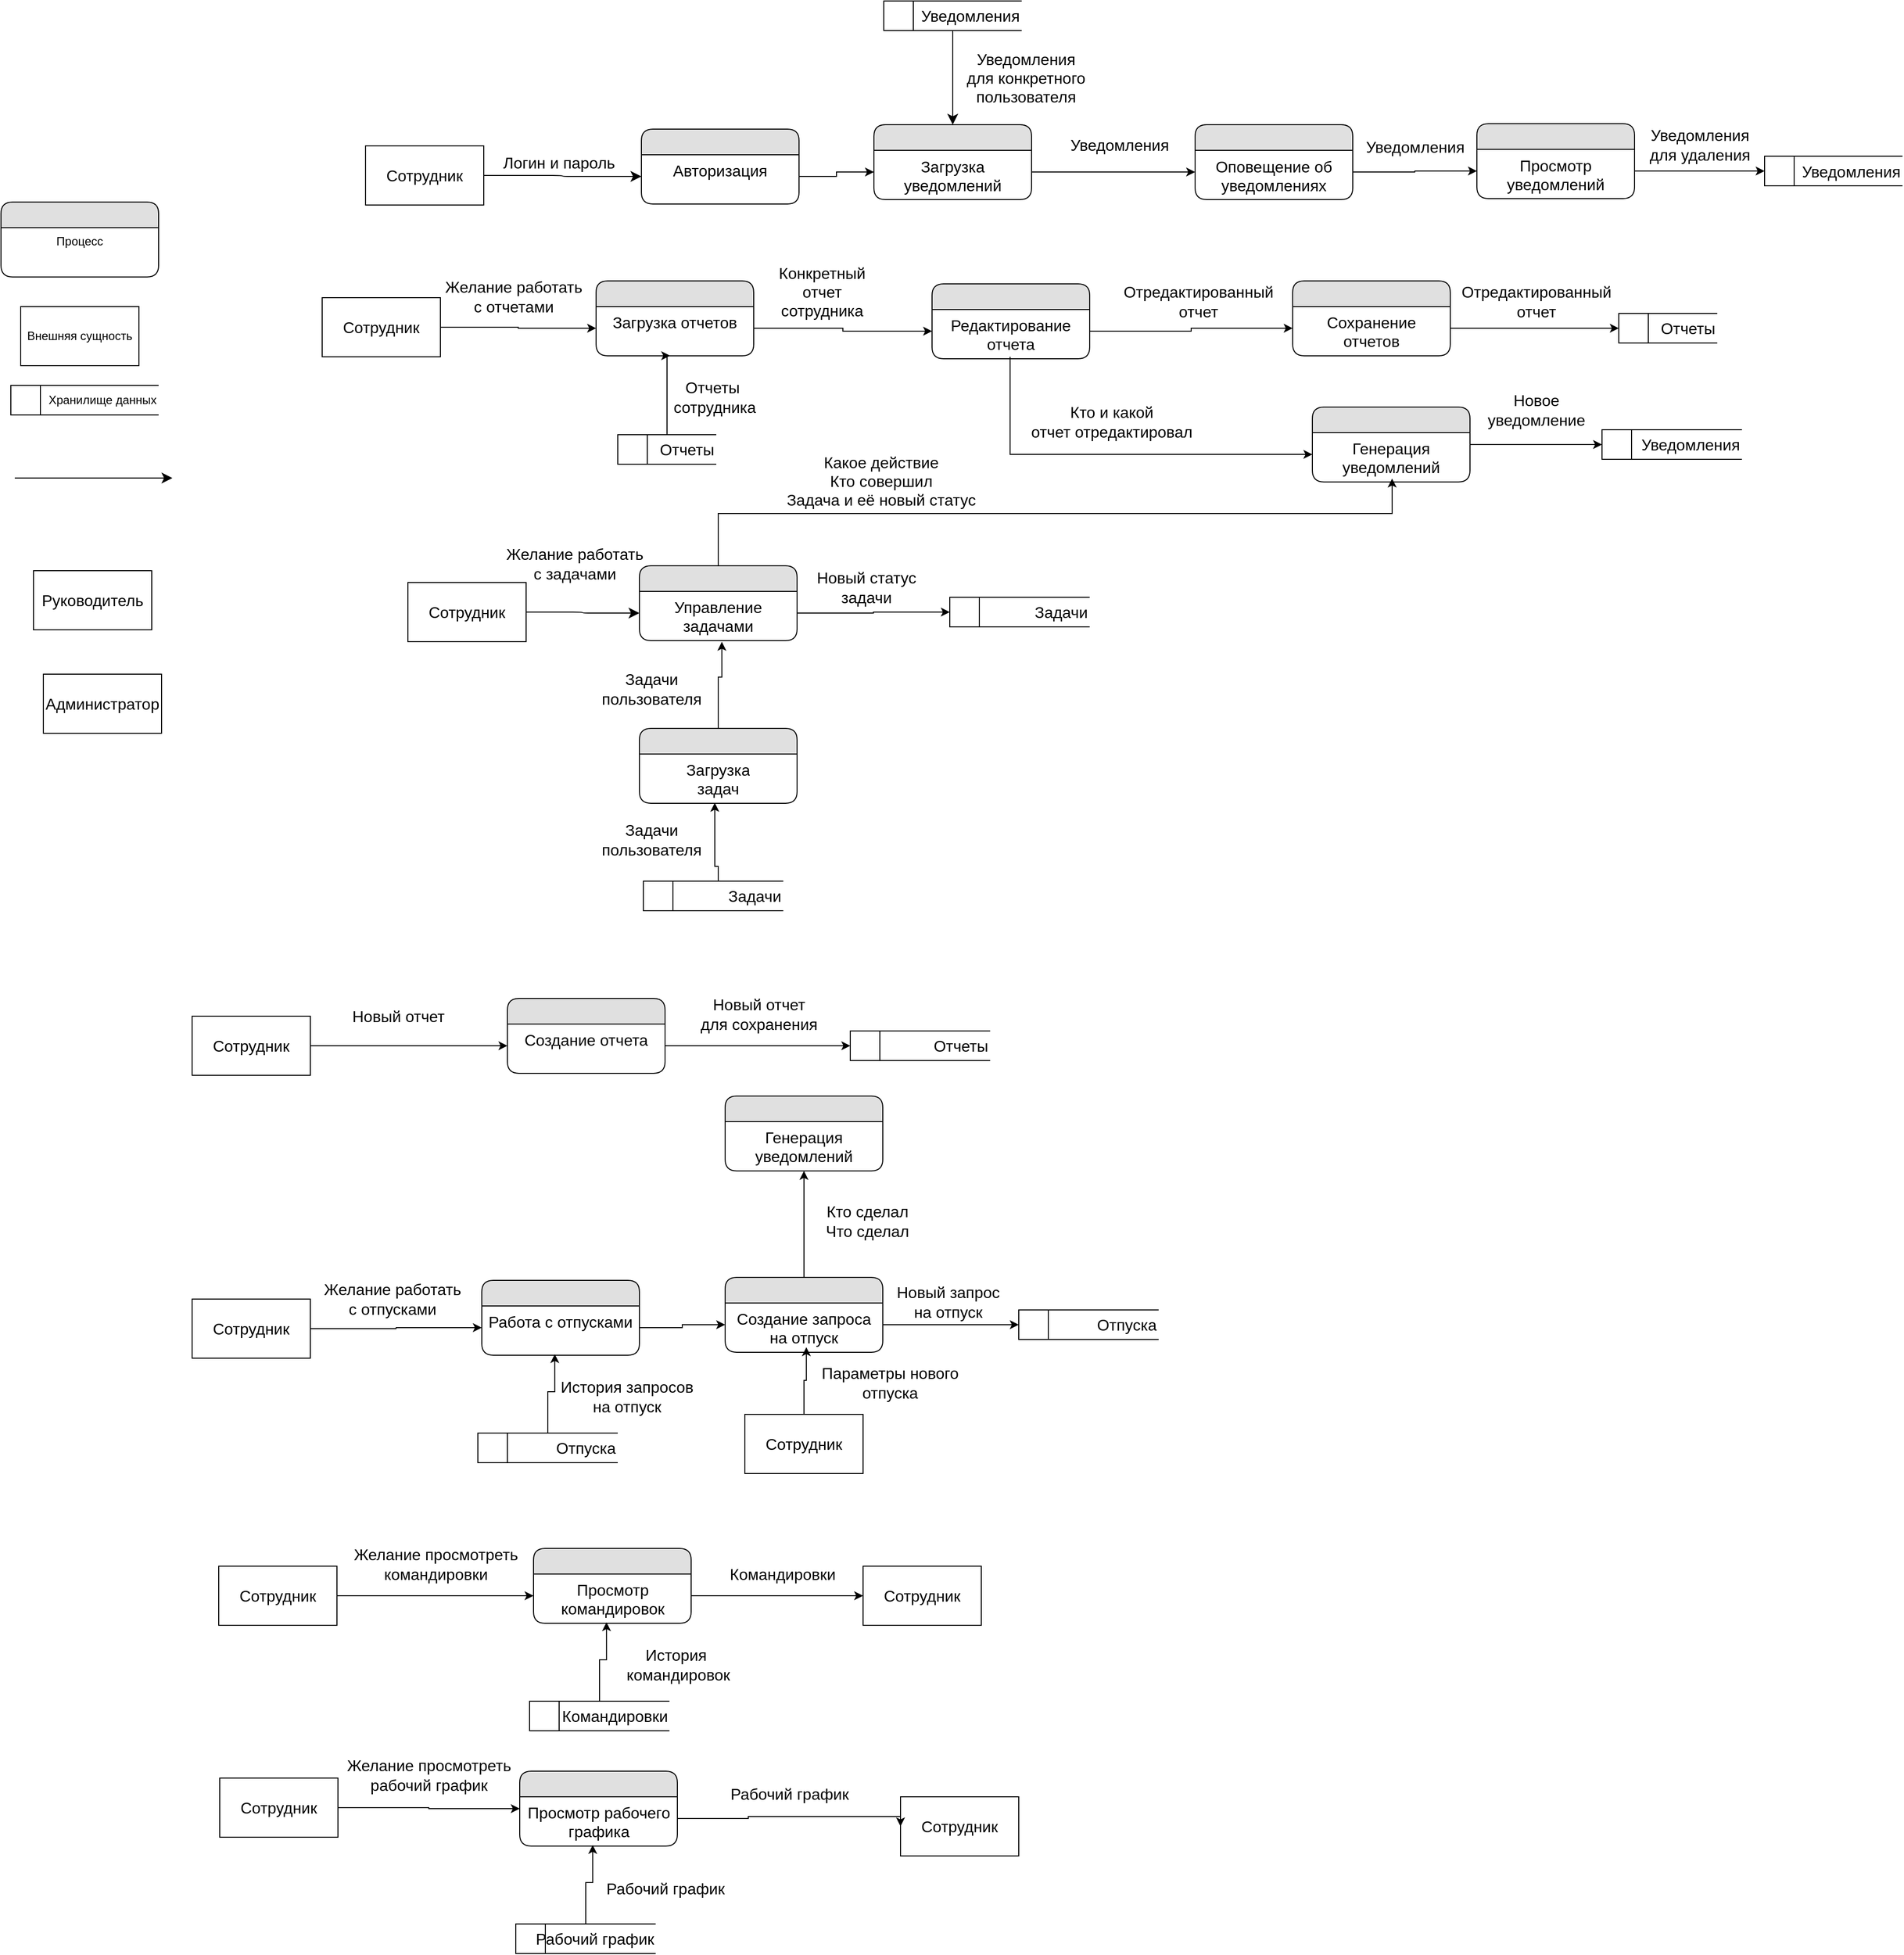 <mxfile version="22.0.4" type="device">
  <diagram name="Page-1" id="5d7acffa-a066-3a61-03fe-96351882024d">
    <mxGraphModel dx="1000" dy="1934" grid="0" gridSize="10" guides="1" tooltips="1" connect="1" arrows="1" fold="1" page="1" pageScale="1" pageWidth="1100" pageHeight="850" background="#ffffff" math="0" shadow="0">
      <root>
        <mxCell id="0" />
        <mxCell id="1" parent="0" />
        <mxCell id="RSNTRJgo7_avWvgr4p4R-2" value="" style="swimlane;html=1;fontStyle=0;childLayout=stackLayout;horizontal=1;startSize=26;fillColor=#e0e0e0;horizontalStack=0;resizeParent=1;resizeLast=0;collapsible=1;marginBottom=0;swimlaneFillColor=#ffffff;align=center;rounded=1;shadow=0;comic=0;labelBackgroundColor=none;strokeWidth=1;fontFamily=Verdana;fontSize=12" parent="1" vertex="1">
          <mxGeometry x="1140" y="94" width="160" height="76" as="geometry" />
        </mxCell>
        <mxCell id="RSNTRJgo7_avWvgr4p4R-3" value="Процесс" style="text;html=1;strokeColor=none;fillColor=none;spacingLeft=4;spacingRight=4;whiteSpace=wrap;overflow=hidden;rotatable=0;points=[[0,0.5],[1,0.5]];portConstraint=eastwest;align=center;" parent="RSNTRJgo7_avWvgr4p4R-2" vertex="1">
          <mxGeometry y="26" width="160" height="44" as="geometry" />
        </mxCell>
        <mxCell id="RSNTRJgo7_avWvgr4p4R-4" value="Внешняя сущность" style="rounded=0;whiteSpace=wrap;html=1;" parent="1" vertex="1">
          <mxGeometry x="1160" y="200" width="120" height="60" as="geometry" />
        </mxCell>
        <mxCell id="RSNTRJgo7_avWvgr4p4R-8" value="Хранилище данных" style="html=1;dashed=0;whiteSpace=wrap;shape=mxgraph.dfd.dataStoreID;align=right;spacingLeft=3;points=[[0,0],[0.5,0],[1,0],[0,0.5],[1,0.5],[0,1],[0.5,1],[1,1]];" parent="1" vertex="1">
          <mxGeometry x="1150" y="280" width="150" height="30" as="geometry" />
        </mxCell>
        <mxCell id="RSNTRJgo7_avWvgr4p4R-9" style="edgeStyle=orthogonalEdgeStyle;html=1;labelBackgroundColor=none;startFill=0;startSize=8;endFill=1;endSize=8;fontFamily=Verdana;fontSize=12;" parent="1" edge="1">
          <mxGeometry relative="1" as="geometry">
            <mxPoint x="1314" y="374" as="targetPoint" />
            <mxPoint x="1154" y="374" as="sourcePoint" />
          </mxGeometry>
        </mxCell>
        <mxCell id="RSNTRJgo7_avWvgr4p4R-10" value="Сотрудник" style="rounded=0;whiteSpace=wrap;html=1;fontSize=16;" parent="1" vertex="1">
          <mxGeometry x="1510" y="37" width="120" height="60" as="geometry" />
        </mxCell>
        <mxCell id="RSNTRJgo7_avWvgr4p4R-11" value="Руководитель" style="rounded=0;whiteSpace=wrap;html=1;fontSize=16;" parent="1" vertex="1">
          <mxGeometry x="1173" y="468" width="120" height="60" as="geometry" />
        </mxCell>
        <mxCell id="RSNTRJgo7_avWvgr4p4R-12" value="Администратор" style="rounded=0;whiteSpace=wrap;html=1;fontSize=16;" parent="1" vertex="1">
          <mxGeometry x="1183" y="573" width="120" height="60" as="geometry" />
        </mxCell>
        <mxCell id="RSNTRJgo7_avWvgr4p4R-14" value="" style="swimlane;html=1;fontStyle=0;childLayout=stackLayout;horizontal=1;startSize=26;fillColor=#e0e0e0;horizontalStack=0;resizeParent=1;resizeLast=0;collapsible=1;marginBottom=0;swimlaneFillColor=#ffffff;align=center;rounded=1;shadow=0;comic=0;labelBackgroundColor=none;strokeWidth=1;fontFamily=Verdana;fontSize=16;" parent="1" vertex="1">
          <mxGeometry x="1790" y="20" width="160" height="76" as="geometry" />
        </mxCell>
        <mxCell id="RSNTRJgo7_avWvgr4p4R-15" value="Авторизация" style="text;html=1;strokeColor=none;fillColor=none;spacingLeft=4;spacingRight=4;whiteSpace=wrap;overflow=hidden;rotatable=0;points=[[0,0.5],[1,0.5]];portConstraint=eastwest;align=center;fontSize=16;" parent="RSNTRJgo7_avWvgr4p4R-14" vertex="1">
          <mxGeometry y="26" width="160" height="44" as="geometry" />
        </mxCell>
        <mxCell id="RSNTRJgo7_avWvgr4p4R-16" style="edgeStyle=orthogonalEdgeStyle;html=1;labelBackgroundColor=none;startFill=0;startSize=8;endFill=1;endSize=8;fontFamily=Verdana;fontSize=16;exitX=1;exitY=0.5;exitDx=0;exitDy=0;entryX=0;entryY=0.5;entryDx=0;entryDy=0;" parent="1" source="RSNTRJgo7_avWvgr4p4R-10" target="RSNTRJgo7_avWvgr4p4R-15" edge="1">
          <mxGeometry relative="1" as="geometry">
            <mxPoint x="1840" y="137" as="targetPoint" />
            <mxPoint x="1680" y="137" as="sourcePoint" />
          </mxGeometry>
        </mxCell>
        <mxCell id="RSNTRJgo7_avWvgr4p4R-18" value="Логин и пароль" style="text;html=1;align=center;verticalAlign=middle;resizable=0;points=[];autosize=1;strokeColor=none;fillColor=none;fontSize=16;" parent="1" vertex="1">
          <mxGeometry x="1640" y="38" width="132" height="31" as="geometry" />
        </mxCell>
        <mxCell id="RSNTRJgo7_avWvgr4p4R-54" style="edgeStyle=orthogonalEdgeStyle;rounded=0;orthogonalLoop=1;jettySize=auto;html=1;entryX=0;entryY=0.5;entryDx=0;entryDy=0;" parent="1" source="RSNTRJgo7_avWvgr4p4R-20" target="RSNTRJgo7_avWvgr4p4R-23" edge="1">
          <mxGeometry relative="1" as="geometry" />
        </mxCell>
        <mxCell id="RSNTRJgo7_avWvgr4p4R-20" value="Сотрудник" style="rounded=0;whiteSpace=wrap;html=1;fontSize=16;" parent="1" vertex="1">
          <mxGeometry x="1466" y="191" width="120" height="60" as="geometry" />
        </mxCell>
        <mxCell id="RSNTRJgo7_avWvgr4p4R-21" value="Отчеты" style="html=1;dashed=0;whiteSpace=wrap;shape=mxgraph.dfd.dataStoreID;align=right;spacingLeft=3;points=[[0,0],[0.5,0],[1,0],[0,0.5],[1,0.5],[0,1],[0.5,1],[1,1]];fontSize=16;" parent="1" vertex="1">
          <mxGeometry x="1766" y="330" width="100" height="30" as="geometry" />
        </mxCell>
        <mxCell id="RSNTRJgo7_avWvgr4p4R-22" value="" style="swimlane;html=1;fontStyle=0;childLayout=stackLayout;horizontal=1;startSize=26;fillColor=#e0e0e0;horizontalStack=0;resizeParent=1;resizeLast=0;collapsible=1;marginBottom=0;swimlaneFillColor=#ffffff;align=center;rounded=1;shadow=0;comic=0;labelBackgroundColor=none;strokeWidth=1;fontFamily=Verdana;fontSize=16;" parent="1" vertex="1">
          <mxGeometry x="1744" y="174" width="160" height="76" as="geometry" />
        </mxCell>
        <mxCell id="RSNTRJgo7_avWvgr4p4R-23" value="Загрузка отчетов" style="text;html=1;strokeColor=none;fillColor=none;spacingLeft=4;spacingRight=4;whiteSpace=wrap;overflow=hidden;rotatable=0;points=[[0,0.5],[1,0.5]];portConstraint=eastwest;align=center;fontSize=16;" parent="RSNTRJgo7_avWvgr4p4R-22" vertex="1">
          <mxGeometry y="26" width="160" height="44" as="geometry" />
        </mxCell>
        <mxCell id="RSNTRJgo7_avWvgr4p4R-24" value="" style="swimlane;html=1;fontStyle=0;childLayout=stackLayout;horizontal=1;startSize=26;fillColor=#e0e0e0;horizontalStack=0;resizeParent=1;resizeLast=0;collapsible=1;marginBottom=0;swimlaneFillColor=#ffffff;align=center;rounded=1;shadow=0;comic=0;labelBackgroundColor=none;strokeWidth=1;fontFamily=Verdana;fontSize=16;" parent="1" vertex="1">
          <mxGeometry x="2085" y="177" width="160" height="76" as="geometry" />
        </mxCell>
        <mxCell id="RSNTRJgo7_avWvgr4p4R-25" value="Редактирование отчета" style="text;html=1;strokeColor=none;fillColor=none;spacingLeft=4;spacingRight=4;whiteSpace=wrap;overflow=hidden;rotatable=0;points=[[0,0.5],[1,0.5]];portConstraint=eastwest;align=center;fontSize=16;" parent="RSNTRJgo7_avWvgr4p4R-24" vertex="1">
          <mxGeometry y="26" width="160" height="44" as="geometry" />
        </mxCell>
        <mxCell id="RSNTRJgo7_avWvgr4p4R-26" value="Отчеты" style="html=1;dashed=0;whiteSpace=wrap;shape=mxgraph.dfd.dataStoreID;align=right;spacingLeft=3;points=[[0,0],[0.5,0],[1,0],[0,0.5],[1,0.5],[0,1],[0.5,1],[1,1]];fontSize=16;" parent="1" vertex="1">
          <mxGeometry x="2782" y="207" width="100" height="30" as="geometry" />
        </mxCell>
        <mxCell id="RSNTRJgo7_avWvgr4p4R-27" value="" style="swimlane;html=1;fontStyle=0;childLayout=stackLayout;horizontal=1;startSize=26;fillColor=#e0e0e0;horizontalStack=0;resizeParent=1;resizeLast=0;collapsible=1;marginBottom=0;swimlaneFillColor=#ffffff;align=center;rounded=1;shadow=0;comic=0;labelBackgroundColor=none;strokeWidth=1;fontFamily=Verdana;fontSize=16;" parent="1" vertex="1">
          <mxGeometry x="2451" y="174" width="160" height="76" as="geometry" />
        </mxCell>
        <mxCell id="RSNTRJgo7_avWvgr4p4R-28" value="Сохранение отчетов" style="text;html=1;strokeColor=none;fillColor=none;spacingLeft=4;spacingRight=4;whiteSpace=wrap;overflow=hidden;rotatable=0;points=[[0,0.5],[1,0.5]];portConstraint=eastwest;align=center;fontSize=16;" parent="RSNTRJgo7_avWvgr4p4R-27" vertex="1">
          <mxGeometry y="26" width="160" height="44" as="geometry" />
        </mxCell>
        <mxCell id="RSNTRJgo7_avWvgr4p4R-50" style="edgeStyle=orthogonalEdgeStyle;rounded=0;orthogonalLoop=1;jettySize=auto;html=1;entryX=0;entryY=0.5;entryDx=0;entryDy=0;" parent="1" source="RSNTRJgo7_avWvgr4p4R-29" target="RSNTRJgo7_avWvgr4p4R-49" edge="1">
          <mxGeometry relative="1" as="geometry">
            <mxPoint x="2757" y="339" as="targetPoint" />
          </mxGeometry>
        </mxCell>
        <mxCell id="RSNTRJgo7_avWvgr4p4R-29" value="" style="swimlane;html=1;fontStyle=0;childLayout=stackLayout;horizontal=1;startSize=26;fillColor=#e0e0e0;horizontalStack=0;resizeParent=1;resizeLast=0;collapsible=1;marginBottom=0;swimlaneFillColor=#ffffff;align=center;rounded=1;shadow=0;comic=0;labelBackgroundColor=none;strokeWidth=1;fontFamily=Verdana;fontSize=16;" parent="1" vertex="1">
          <mxGeometry x="2471" y="302" width="160" height="76" as="geometry" />
        </mxCell>
        <mxCell id="RSNTRJgo7_avWvgr4p4R-30" value="Генерация уведомлений" style="text;html=1;strokeColor=none;fillColor=none;spacingLeft=4;spacingRight=4;whiteSpace=wrap;overflow=hidden;rotatable=0;points=[[0,0.5],[1,0.5]];portConstraint=eastwest;align=center;fontSize=16;" parent="RSNTRJgo7_avWvgr4p4R-29" vertex="1">
          <mxGeometry y="26" width="160" height="44" as="geometry" />
        </mxCell>
        <mxCell id="RSNTRJgo7_avWvgr4p4R-31" value="" style="swimlane;html=1;fontStyle=0;childLayout=stackLayout;horizontal=1;startSize=26;fillColor=#e0e0e0;horizontalStack=0;resizeParent=1;resizeLast=0;collapsible=1;marginBottom=0;swimlaneFillColor=#ffffff;align=center;rounded=1;shadow=0;comic=0;labelBackgroundColor=none;strokeWidth=1;fontFamily=Verdana;fontSize=16;" parent="1" vertex="1">
          <mxGeometry x="2026" y="15.5" width="160" height="76" as="geometry" />
        </mxCell>
        <mxCell id="RSNTRJgo7_avWvgr4p4R-32" value="Загрузка уведомлений" style="text;html=1;strokeColor=none;fillColor=none;spacingLeft=4;spacingRight=4;whiteSpace=wrap;overflow=hidden;rotatable=0;points=[[0,0.5],[1,0.5]];portConstraint=eastwest;align=center;fontSize=16;" parent="RSNTRJgo7_avWvgr4p4R-31" vertex="1">
          <mxGeometry y="26" width="160" height="44" as="geometry" />
        </mxCell>
        <mxCell id="RSNTRJgo7_avWvgr4p4R-33" value="&lt;font style=&quot;font-size: 16px;&quot;&gt;Уведомления&lt;/font&gt;" style="html=1;dashed=0;whiteSpace=wrap;shape=mxgraph.dfd.dataStoreID;align=right;spacingLeft=3;points=[[0,0],[0.5,0],[1,0],[0,0.5],[1,0.5],[0,1],[0.5,1],[1,1]];fontSize=16;" parent="1" vertex="1">
          <mxGeometry x="2036" y="-110" width="140" height="30" as="geometry" />
        </mxCell>
        <mxCell id="RSNTRJgo7_avWvgr4p4R-34" style="edgeStyle=orthogonalEdgeStyle;html=1;labelBackgroundColor=none;startFill=0;startSize=8;endFill=1;endSize=8;fontFamily=Verdana;fontSize=16;exitX=0.5;exitY=1;exitDx=0;exitDy=0;entryX=0.5;entryY=0;entryDx=0;entryDy=0;" parent="1" source="RSNTRJgo7_avWvgr4p4R-33" target="RSNTRJgo7_avWvgr4p4R-31" edge="1">
          <mxGeometry relative="1" as="geometry">
            <mxPoint x="1874" y="20" as="targetPoint" />
            <mxPoint x="1889.27" y="-58.17" as="sourcePoint" />
          </mxGeometry>
        </mxCell>
        <mxCell id="RSNTRJgo7_avWvgr4p4R-35" value="&lt;font style=&quot;font-size: 16px;&quot;&gt;Уведомления&lt;br style=&quot;font-size: 16px;&quot;&gt;для конкретного&lt;br style=&quot;font-size: 16px;&quot;&gt;пользователя&lt;/font&gt;" style="text;html=1;align=center;verticalAlign=middle;resizable=0;points=[];autosize=1;strokeColor=none;fillColor=none;fontSize=16;" parent="1" vertex="1">
          <mxGeometry x="2111" y="-67" width="138" height="70" as="geometry" />
        </mxCell>
        <mxCell id="RSNTRJgo7_avWvgr4p4R-36" style="edgeStyle=orthogonalEdgeStyle;rounded=0;orthogonalLoop=1;jettySize=auto;html=1;" parent="1" source="RSNTRJgo7_avWvgr4p4R-15" target="RSNTRJgo7_avWvgr4p4R-32" edge="1">
          <mxGeometry relative="1" as="geometry" />
        </mxCell>
        <mxCell id="RSNTRJgo7_avWvgr4p4R-37" value="" style="swimlane;html=1;fontStyle=0;childLayout=stackLayout;horizontal=1;startSize=26;fillColor=#e0e0e0;horizontalStack=0;resizeParent=1;resizeLast=0;collapsible=1;marginBottom=0;swimlaneFillColor=#ffffff;align=center;rounded=1;shadow=0;comic=0;labelBackgroundColor=none;strokeWidth=1;fontFamily=Verdana;fontSize=16;" parent="1" vertex="1">
          <mxGeometry x="2352" y="15.5" width="160" height="76" as="geometry" />
        </mxCell>
        <mxCell id="RSNTRJgo7_avWvgr4p4R-38" value="Оповещение об уведомлениях" style="text;html=1;strokeColor=none;fillColor=none;spacingLeft=4;spacingRight=4;whiteSpace=wrap;overflow=hidden;rotatable=0;points=[[0,0.5],[1,0.5]];portConstraint=eastwest;align=center;fontSize=16;" parent="RSNTRJgo7_avWvgr4p4R-37" vertex="1">
          <mxGeometry y="26" width="160" height="44" as="geometry" />
        </mxCell>
        <mxCell id="RSNTRJgo7_avWvgr4p4R-39" style="edgeStyle=orthogonalEdgeStyle;rounded=0;orthogonalLoop=1;jettySize=auto;html=1;entryX=0;entryY=0.5;entryDx=0;entryDy=0;" parent="1" source="RSNTRJgo7_avWvgr4p4R-32" target="RSNTRJgo7_avWvgr4p4R-38" edge="1">
          <mxGeometry relative="1" as="geometry" />
        </mxCell>
        <mxCell id="RSNTRJgo7_avWvgr4p4R-40" value="&lt;font style=&quot;font-size: 16px;&quot;&gt;Уведомления&lt;br&gt;&lt;/font&gt;" style="text;html=1;align=center;verticalAlign=middle;resizable=0;points=[];autosize=1;strokeColor=none;fillColor=none;fontSize=16;" parent="1" vertex="1">
          <mxGeometry x="2216" y="20" width="118" height="31" as="geometry" />
        </mxCell>
        <mxCell id="RSNTRJgo7_avWvgr4p4R-41" style="edgeStyle=orthogonalEdgeStyle;rounded=0;orthogonalLoop=1;jettySize=auto;html=1;entryX=0.47;entryY=1.134;entryDx=0;entryDy=0;entryPerimeter=0;exitX=0.5;exitY=0;exitDx=0;exitDy=0;" parent="1" source="RSNTRJgo7_avWvgr4p4R-21" target="RSNTRJgo7_avWvgr4p4R-23" edge="1">
          <mxGeometry relative="1" as="geometry">
            <Array as="points">
              <mxPoint x="1816" y="328" />
              <mxPoint x="1816" y="250" />
            </Array>
          </mxGeometry>
        </mxCell>
        <mxCell id="RSNTRJgo7_avWvgr4p4R-42" value="&lt;span style=&quot;font-size: 16px;&quot;&gt;Отчеты&amp;nbsp;&lt;br&gt;сотрудника&lt;br&gt;&lt;/span&gt;" style="text;html=1;align=center;verticalAlign=middle;resizable=0;points=[];autosize=1;strokeColor=none;fillColor=none;" parent="1" vertex="1">
          <mxGeometry x="1813" y="267" width="102" height="50" as="geometry" />
        </mxCell>
        <mxCell id="RSNTRJgo7_avWvgr4p4R-43" style="edgeStyle=orthogonalEdgeStyle;rounded=0;orthogonalLoop=1;jettySize=auto;html=1;entryX=0;entryY=0.5;entryDx=0;entryDy=0;" parent="1" source="RSNTRJgo7_avWvgr4p4R-23" target="RSNTRJgo7_avWvgr4p4R-25" edge="1">
          <mxGeometry relative="1" as="geometry" />
        </mxCell>
        <mxCell id="RSNTRJgo7_avWvgr4p4R-44" value="&lt;font style=&quot;font-size: 16px;&quot;&gt;Конкретный&lt;br&gt;отчет&lt;br&gt;сотрудника&lt;br&gt;&lt;/font&gt;" style="text;html=1;align=center;verticalAlign=middle;resizable=0;points=[];autosize=1;strokeColor=none;fillColor=none;" parent="1" vertex="1">
          <mxGeometry x="1920" y="150" width="106" height="70" as="geometry" />
        </mxCell>
        <mxCell id="RSNTRJgo7_avWvgr4p4R-45" style="edgeStyle=orthogonalEdgeStyle;rounded=0;orthogonalLoop=1;jettySize=auto;html=1;entryX=0;entryY=0.5;entryDx=0;entryDy=0;" parent="1" source="RSNTRJgo7_avWvgr4p4R-25" target="RSNTRJgo7_avWvgr4p4R-28" edge="1">
          <mxGeometry relative="1" as="geometry" />
        </mxCell>
        <mxCell id="RSNTRJgo7_avWvgr4p4R-46" value="Отредактированный&lt;br&gt;отчет" style="text;html=1;align=center;verticalAlign=middle;resizable=0;points=[];autosize=1;strokeColor=none;fillColor=none;fontSize=16;" parent="1" vertex="1">
          <mxGeometry x="2270" y="170" width="170" height="50" as="geometry" />
        </mxCell>
        <mxCell id="RSNTRJgo7_avWvgr4p4R-47" style="edgeStyle=orthogonalEdgeStyle;rounded=0;orthogonalLoop=1;jettySize=auto;html=1;entryX=0;entryY=0.5;entryDx=0;entryDy=0;" parent="1" source="RSNTRJgo7_avWvgr4p4R-28" target="RSNTRJgo7_avWvgr4p4R-26" edge="1">
          <mxGeometry relative="1" as="geometry" />
        </mxCell>
        <mxCell id="RSNTRJgo7_avWvgr4p4R-48" value="Отредактированный&lt;br&gt;отчет" style="text;html=1;align=center;verticalAlign=middle;resizable=0;points=[];autosize=1;strokeColor=none;fillColor=none;fontSize=16;" parent="1" vertex="1">
          <mxGeometry x="2613" y="170" width="170" height="50" as="geometry" />
        </mxCell>
        <mxCell id="RSNTRJgo7_avWvgr4p4R-49" value="Уведомления" style="html=1;dashed=0;whiteSpace=wrap;shape=mxgraph.dfd.dataStoreID;align=right;spacingLeft=3;points=[[0,0],[0.5,0],[1,0],[0,0.5],[1,0.5],[0,1],[0.5,1],[1,1]];fontSize=16;" parent="1" vertex="1">
          <mxGeometry x="2765" y="325" width="142" height="30" as="geometry" />
        </mxCell>
        <mxCell id="RSNTRJgo7_avWvgr4p4R-51" value="&lt;span style=&quot;font-size: 16px;&quot;&gt;Новое&lt;br&gt;уведомление&lt;br&gt;&lt;/span&gt;" style="text;html=1;align=center;verticalAlign=middle;resizable=0;points=[];autosize=1;strokeColor=none;fillColor=none;" parent="1" vertex="1">
          <mxGeometry x="2639.5" y="280" width="117" height="50" as="geometry" />
        </mxCell>
        <mxCell id="RSNTRJgo7_avWvgr4p4R-52" style="edgeStyle=orthogonalEdgeStyle;rounded=0;orthogonalLoop=1;jettySize=auto;html=1;entryX=0;entryY=0.5;entryDx=0;entryDy=0;exitX=0.495;exitY=1.09;exitDx=0;exitDy=0;exitPerimeter=0;" parent="1" source="RSNTRJgo7_avWvgr4p4R-25" target="RSNTRJgo7_avWvgr4p4R-30" edge="1">
          <mxGeometry relative="1" as="geometry">
            <mxPoint x="2192" y="362.5" as="sourcePoint" />
            <mxPoint x="2398" y="359.5" as="targetPoint" />
            <Array as="points">
              <mxPoint x="2164" y="350" />
            </Array>
          </mxGeometry>
        </mxCell>
        <mxCell id="RSNTRJgo7_avWvgr4p4R-53" value="Кто и какой&lt;br&gt;отчет отредактировал" style="text;html=1;align=center;verticalAlign=middle;resizable=0;points=[];autosize=1;strokeColor=none;fillColor=none;fontSize=16;" parent="1" vertex="1">
          <mxGeometry x="2176" y="292" width="182" height="50" as="geometry" />
        </mxCell>
        <mxCell id="RSNTRJgo7_avWvgr4p4R-55" value="Желание работать&lt;br&gt;с отчетами" style="text;html=1;align=center;verticalAlign=middle;resizable=0;points=[];autosize=1;strokeColor=none;fillColor=none;fontSize=16;" parent="1" vertex="1">
          <mxGeometry x="1581" y="165" width="157" height="50" as="geometry" />
        </mxCell>
        <mxCell id="RSNTRJgo7_avWvgr4p4R-58" value="" style="swimlane;html=1;fontStyle=0;childLayout=stackLayout;horizontal=1;startSize=26;fillColor=#e0e0e0;horizontalStack=0;resizeParent=1;resizeLast=0;collapsible=1;marginBottom=0;swimlaneFillColor=#ffffff;align=center;rounded=1;shadow=0;comic=0;labelBackgroundColor=none;strokeWidth=1;fontFamily=Verdana;fontSize=16;" parent="1" vertex="1">
          <mxGeometry x="1788" y="463" width="160" height="76" as="geometry" />
        </mxCell>
        <mxCell id="RSNTRJgo7_avWvgr4p4R-59" value="Управление&lt;br&gt;задачами&lt;br&gt;" style="text;html=1;strokeColor=none;fillColor=none;spacingLeft=4;spacingRight=4;whiteSpace=wrap;overflow=hidden;rotatable=0;points=[[0,0.5],[1,0.5]];portConstraint=eastwest;align=center;fontSize=16;" parent="RSNTRJgo7_avWvgr4p4R-58" vertex="1">
          <mxGeometry y="26" width="160" height="44" as="geometry" />
        </mxCell>
        <mxCell id="RSNTRJgo7_avWvgr4p4R-61" value="" style="swimlane;html=1;fontStyle=0;childLayout=stackLayout;horizontal=1;startSize=26;fillColor=#e0e0e0;horizontalStack=0;resizeParent=1;resizeLast=0;collapsible=1;marginBottom=0;swimlaneFillColor=#ffffff;align=center;rounded=1;shadow=0;comic=0;labelBackgroundColor=none;strokeWidth=1;fontFamily=Verdana;fontSize=16;" parent="1" vertex="1">
          <mxGeometry x="1788" y="628" width="160" height="76" as="geometry" />
        </mxCell>
        <mxCell id="RSNTRJgo7_avWvgr4p4R-62" value="Загрузка&lt;br&gt;задач" style="text;html=1;strokeColor=none;fillColor=none;spacingLeft=4;spacingRight=4;whiteSpace=wrap;overflow=hidden;rotatable=0;points=[[0,0.5],[1,0.5]];portConstraint=eastwest;align=center;fontSize=16;" parent="RSNTRJgo7_avWvgr4p4R-61" vertex="1">
          <mxGeometry y="26" width="160" height="44" as="geometry" />
        </mxCell>
        <mxCell id="RSNTRJgo7_avWvgr4p4R-63" value="Задачи" style="html=1;dashed=0;whiteSpace=wrap;shape=mxgraph.dfd.dataStoreID;align=right;spacingLeft=3;points=[[0,0],[0.5,0],[1,0],[0,0.5],[1,0.5],[0,1],[0.5,1],[1,1]];fontSize=16;" parent="1" vertex="1">
          <mxGeometry x="1792" y="783" width="142" height="30" as="geometry" />
        </mxCell>
        <mxCell id="RSNTRJgo7_avWvgr4p4R-64" style="edgeStyle=orthogonalEdgeStyle;rounded=0;orthogonalLoop=1;jettySize=auto;html=1;entryX=0.478;entryY=1.126;entryDx=0;entryDy=0;entryPerimeter=0;exitX=0.5;exitY=0;exitDx=0;exitDy=0;" parent="1" source="RSNTRJgo7_avWvgr4p4R-63" target="RSNTRJgo7_avWvgr4p4R-62" edge="1">
          <mxGeometry relative="1" as="geometry">
            <Array as="points">
              <mxPoint x="1868" y="768" />
              <mxPoint x="1865" y="768" />
            </Array>
          </mxGeometry>
        </mxCell>
        <mxCell id="RSNTRJgo7_avWvgr4p4R-66" style="edgeStyle=orthogonalEdgeStyle;rounded=0;orthogonalLoop=1;jettySize=auto;html=1;entryX=0.523;entryY=1.163;entryDx=0;entryDy=0;entryPerimeter=0;" parent="1" source="RSNTRJgo7_avWvgr4p4R-61" target="RSNTRJgo7_avWvgr4p4R-59" edge="1">
          <mxGeometry relative="1" as="geometry">
            <Array as="points">
              <mxPoint x="1868" y="576" />
              <mxPoint x="1872" y="576" />
            </Array>
          </mxGeometry>
        </mxCell>
        <mxCell id="RSNTRJgo7_avWvgr4p4R-67" value="&lt;span style=&quot;font-size: 16px;&quot;&gt;Задачи&lt;br style=&quot;font-size: 16px;&quot;&gt;пользователя&lt;br style=&quot;font-size: 16px;&quot;&gt;&lt;/span&gt;" style="text;html=1;align=center;verticalAlign=middle;resizable=0;points=[];autosize=1;strokeColor=none;fillColor=none;fontSize=16;" parent="1" vertex="1">
          <mxGeometry x="1740" y="716" width="119" height="50" as="geometry" />
        </mxCell>
        <mxCell id="RSNTRJgo7_avWvgr4p4R-69" value="Задачи" style="html=1;dashed=0;whiteSpace=wrap;shape=mxgraph.dfd.dataStoreID;align=right;spacingLeft=3;points=[[0,0],[0.5,0],[1,0],[0,0.5],[1,0.5],[0,1],[0.5,1],[1,1]];fontSize=16;" parent="1" vertex="1">
          <mxGeometry x="2103" y="495" width="142" height="30" as="geometry" />
        </mxCell>
        <mxCell id="RSNTRJgo7_avWvgr4p4R-70" style="edgeStyle=orthogonalEdgeStyle;rounded=0;orthogonalLoop=1;jettySize=auto;html=1;entryX=0;entryY=0.5;entryDx=0;entryDy=0;" parent="1" source="RSNTRJgo7_avWvgr4p4R-59" target="RSNTRJgo7_avWvgr4p4R-69" edge="1">
          <mxGeometry relative="1" as="geometry" />
        </mxCell>
        <mxCell id="RSNTRJgo7_avWvgr4p4R-71" value="&lt;span style=&quot;font-size: 16px;&quot;&gt;Новый статус&lt;br&gt;задачи&lt;br style=&quot;font-size: 16px;&quot;&gt;&lt;/span&gt;" style="text;html=1;align=center;verticalAlign=middle;resizable=0;points=[];autosize=1;strokeColor=none;fillColor=none;fontSize=16;" parent="1" vertex="1">
          <mxGeometry x="1958.5" y="460" width="119" height="50" as="geometry" />
        </mxCell>
        <mxCell id="RSNTRJgo7_avWvgr4p4R-73" style="edgeStyle=orthogonalEdgeStyle;rounded=0;orthogonalLoop=1;jettySize=auto;html=1;entryX=0.506;entryY=1.058;entryDx=0;entryDy=0;entryPerimeter=0;exitX=0.5;exitY=0;exitDx=0;exitDy=0;" parent="1" source="RSNTRJgo7_avWvgr4p4R-58" target="RSNTRJgo7_avWvgr4p4R-30" edge="1">
          <mxGeometry relative="1" as="geometry">
            <Array as="points">
              <mxPoint x="1868" y="410" />
              <mxPoint x="2552" y="410" />
            </Array>
          </mxGeometry>
        </mxCell>
        <mxCell id="RSNTRJgo7_avWvgr4p4R-74" value="&lt;span style=&quot;font-size: 16px;&quot;&gt;Какое действие&lt;br&gt;Кто совершил&lt;br&gt;Задача и её новый статус&lt;br style=&quot;font-size: 16px;&quot;&gt;&lt;/span&gt;" style="text;html=1;align=center;verticalAlign=middle;resizable=0;points=[];autosize=1;strokeColor=none;fillColor=none;fontSize=16;" parent="1" vertex="1">
          <mxGeometry x="1927.5" y="342" width="210" height="70" as="geometry" />
        </mxCell>
        <mxCell id="RSNTRJgo7_avWvgr4p4R-75" value="" style="swimlane;html=1;fontStyle=0;childLayout=stackLayout;horizontal=1;startSize=26;fillColor=#e0e0e0;horizontalStack=0;resizeParent=1;resizeLast=0;collapsible=1;marginBottom=0;swimlaneFillColor=#ffffff;align=center;rounded=1;shadow=0;comic=0;labelBackgroundColor=none;strokeWidth=1;fontFamily=Verdana;fontSize=16;" parent="1" vertex="1">
          <mxGeometry x="2638" y="14.5" width="160" height="76" as="geometry" />
        </mxCell>
        <mxCell id="RSNTRJgo7_avWvgr4p4R-76" value="Просмотр&lt;br&gt;уведомлений" style="text;html=1;strokeColor=none;fillColor=none;spacingLeft=4;spacingRight=4;whiteSpace=wrap;overflow=hidden;rotatable=0;points=[[0,0.5],[1,0.5]];portConstraint=eastwest;align=center;fontSize=16;" parent="RSNTRJgo7_avWvgr4p4R-75" vertex="1">
          <mxGeometry y="26" width="160" height="44" as="geometry" />
        </mxCell>
        <mxCell id="RSNTRJgo7_avWvgr4p4R-79" value="&lt;font style=&quot;font-size: 16px;&quot;&gt;Уведомления&lt;/font&gt;" style="html=1;dashed=0;whiteSpace=wrap;shape=mxgraph.dfd.dataStoreID;align=right;spacingLeft=3;points=[[0,0],[0.5,0],[1,0],[0,0.5],[1,0.5],[0,1],[0.5,1],[1,1]];fontSize=16;" parent="1" vertex="1">
          <mxGeometry x="2930" y="47.5" width="140" height="30" as="geometry" />
        </mxCell>
        <mxCell id="RSNTRJgo7_avWvgr4p4R-80" style="edgeStyle=orthogonalEdgeStyle;rounded=0;orthogonalLoop=1;jettySize=auto;html=1;entryX=0;entryY=0.5;entryDx=0;entryDy=0;" parent="1" source="RSNTRJgo7_avWvgr4p4R-38" target="RSNTRJgo7_avWvgr4p4R-76" edge="1">
          <mxGeometry relative="1" as="geometry" />
        </mxCell>
        <mxCell id="RSNTRJgo7_avWvgr4p4R-81" value="&lt;font style=&quot;font-size: 16px;&quot;&gt;Уведомления&lt;br&gt;&lt;/font&gt;" style="text;html=1;align=center;verticalAlign=middle;resizable=0;points=[];autosize=1;strokeColor=none;fillColor=none;fontSize=16;" parent="1" vertex="1">
          <mxGeometry x="2516" y="22" width="118" height="31" as="geometry" />
        </mxCell>
        <mxCell id="RSNTRJgo7_avWvgr4p4R-82" style="edgeStyle=orthogonalEdgeStyle;rounded=0;orthogonalLoop=1;jettySize=auto;html=1;entryX=0;entryY=0.5;entryDx=0;entryDy=0;" parent="1" source="RSNTRJgo7_avWvgr4p4R-76" target="RSNTRJgo7_avWvgr4p4R-79" edge="1">
          <mxGeometry relative="1" as="geometry" />
        </mxCell>
        <mxCell id="RSNTRJgo7_avWvgr4p4R-83" value="&lt;font style=&quot;font-size: 16px;&quot;&gt;Уведомления&lt;br&gt;для удаления&lt;br&gt;&lt;/font&gt;" style="text;html=1;align=center;verticalAlign=middle;resizable=0;points=[];autosize=1;strokeColor=none;fillColor=none;fontSize=16;" parent="1" vertex="1">
          <mxGeometry x="2804" y="10.5" width="120" height="50" as="geometry" />
        </mxCell>
        <mxCell id="RSNTRJgo7_avWvgr4p4R-87" style="edgeStyle=orthogonalEdgeStyle;rounded=0;orthogonalLoop=1;jettySize=auto;html=1;entryX=0;entryY=0.5;entryDx=0;entryDy=0;" parent="1" source="RSNTRJgo7_avWvgr4p4R-84" target="RSNTRJgo7_avWvgr4p4R-86" edge="1">
          <mxGeometry relative="1" as="geometry" />
        </mxCell>
        <mxCell id="RSNTRJgo7_avWvgr4p4R-84" value="Сотрудник" style="rounded=0;whiteSpace=wrap;html=1;fontSize=16;" parent="1" vertex="1">
          <mxGeometry x="1334" y="920" width="120" height="60" as="geometry" />
        </mxCell>
        <mxCell id="RSNTRJgo7_avWvgr4p4R-85" value="" style="swimlane;html=1;fontStyle=0;childLayout=stackLayout;horizontal=1;startSize=26;fillColor=#e0e0e0;horizontalStack=0;resizeParent=1;resizeLast=0;collapsible=1;marginBottom=0;swimlaneFillColor=#ffffff;align=center;rounded=1;shadow=0;comic=0;labelBackgroundColor=none;strokeWidth=1;fontFamily=Verdana;fontSize=16;" parent="1" vertex="1">
          <mxGeometry x="1654" y="902" width="160" height="76" as="geometry" />
        </mxCell>
        <mxCell id="RSNTRJgo7_avWvgr4p4R-86" value="Создание отчета" style="text;html=1;strokeColor=none;fillColor=none;spacingLeft=4;spacingRight=4;whiteSpace=wrap;overflow=hidden;rotatable=0;points=[[0,0.5],[1,0.5]];portConstraint=eastwest;align=center;fontSize=16;" parent="RSNTRJgo7_avWvgr4p4R-85" vertex="1">
          <mxGeometry y="26" width="160" height="44" as="geometry" />
        </mxCell>
        <mxCell id="RSNTRJgo7_avWvgr4p4R-88" value="&lt;span style=&quot;font-size: 16px;&quot;&gt;Новый отчет&lt;br style=&quot;font-size: 16px;&quot;&gt;&lt;/span&gt;" style="text;html=1;align=center;verticalAlign=middle;resizable=0;points=[];autosize=1;strokeColor=none;fillColor=none;fontSize=16;" parent="1" vertex="1">
          <mxGeometry x="1487" y="904" width="112" height="31" as="geometry" />
        </mxCell>
        <mxCell id="RSNTRJgo7_avWvgr4p4R-92" value="Отчеты" style="html=1;dashed=0;whiteSpace=wrap;shape=mxgraph.dfd.dataStoreID;align=right;spacingLeft=3;points=[[0,0],[0.5,0],[1,0],[0,0.5],[1,0.5],[0,1],[0.5,1],[1,1]];fontSize=16;" parent="1" vertex="1">
          <mxGeometry x="2002" y="935" width="142" height="30" as="geometry" />
        </mxCell>
        <mxCell id="RSNTRJgo7_avWvgr4p4R-93" style="edgeStyle=orthogonalEdgeStyle;rounded=0;orthogonalLoop=1;jettySize=auto;html=1;entryX=0;entryY=0.5;entryDx=0;entryDy=0;" parent="1" source="RSNTRJgo7_avWvgr4p4R-86" target="RSNTRJgo7_avWvgr4p4R-92" edge="1">
          <mxGeometry relative="1" as="geometry" />
        </mxCell>
        <mxCell id="RSNTRJgo7_avWvgr4p4R-94" value="&lt;span style=&quot;font-size: 16px;&quot;&gt;Новый отчет&lt;br&gt;для сохранения&lt;br style=&quot;font-size: 16px;&quot;&gt;&lt;/span&gt;" style="text;html=1;align=center;verticalAlign=middle;resizable=0;points=[];autosize=1;strokeColor=none;fillColor=none;fontSize=16;" parent="1" vertex="1">
          <mxGeometry x="1840" y="893" width="137" height="50" as="geometry" />
        </mxCell>
        <mxCell id="RSNTRJgo7_avWvgr4p4R-95" value="Сотрудник" style="rounded=0;whiteSpace=wrap;html=1;fontSize=16;" parent="1" vertex="1">
          <mxGeometry x="1334" y="1207" width="120" height="60" as="geometry" />
        </mxCell>
        <mxCell id="RSNTRJgo7_avWvgr4p4R-114" style="edgeStyle=orthogonalEdgeStyle;rounded=0;orthogonalLoop=1;jettySize=auto;html=1;entryX=0.5;entryY=1;entryDx=0;entryDy=0;" parent="1" source="RSNTRJgo7_avWvgr4p4R-96" target="RSNTRJgo7_avWvgr4p4R-112" edge="1">
          <mxGeometry relative="1" as="geometry" />
        </mxCell>
        <mxCell id="RSNTRJgo7_avWvgr4p4R-96" value="" style="swimlane;html=1;fontStyle=0;childLayout=stackLayout;horizontal=1;startSize=26;fillColor=#e0e0e0;horizontalStack=0;resizeParent=1;resizeLast=0;collapsible=1;marginBottom=0;swimlaneFillColor=#ffffff;align=center;rounded=1;shadow=0;comic=0;labelBackgroundColor=none;strokeWidth=1;fontFamily=Verdana;fontSize=16;" parent="1" vertex="1">
          <mxGeometry x="1875" y="1185" width="160" height="76" as="geometry" />
        </mxCell>
        <mxCell id="RSNTRJgo7_avWvgr4p4R-97" value="Создание запроса на отпуск" style="text;html=1;strokeColor=none;fillColor=none;spacingLeft=4;spacingRight=4;whiteSpace=wrap;overflow=hidden;rotatable=0;points=[[0,0.5],[1,0.5]];portConstraint=eastwest;align=center;fontSize=16;" parent="RSNTRJgo7_avWvgr4p4R-96" vertex="1">
          <mxGeometry y="26" width="160" height="44" as="geometry" />
        </mxCell>
        <mxCell id="RSNTRJgo7_avWvgr4p4R-98" value="" style="swimlane;html=1;fontStyle=0;childLayout=stackLayout;horizontal=1;startSize=26;fillColor=#e0e0e0;horizontalStack=0;resizeParent=1;resizeLast=0;collapsible=1;marginBottom=0;swimlaneFillColor=#ffffff;align=center;rounded=1;shadow=0;comic=0;labelBackgroundColor=none;strokeWidth=1;fontFamily=Verdana;fontSize=16;" parent="1" vertex="1">
          <mxGeometry x="1628" y="1188" width="160" height="76" as="geometry" />
        </mxCell>
        <mxCell id="RSNTRJgo7_avWvgr4p4R-99" value="Работа с отпусками" style="text;html=1;strokeColor=none;fillColor=none;spacingLeft=4;spacingRight=4;whiteSpace=wrap;overflow=hidden;rotatable=0;points=[[0,0.5],[1,0.5]];portConstraint=eastwest;align=center;fontSize=16;" parent="RSNTRJgo7_avWvgr4p4R-98" vertex="1">
          <mxGeometry y="26" width="160" height="44" as="geometry" />
        </mxCell>
        <mxCell id="RSNTRJgo7_avWvgr4p4R-100" value="Отпуска" style="html=1;dashed=0;whiteSpace=wrap;shape=mxgraph.dfd.dataStoreID;align=right;spacingLeft=3;points=[[0,0],[0.5,0],[1,0],[0,0.5],[1,0.5],[0,1],[0.5,1],[1,1]];fontSize=16;" parent="1" vertex="1">
          <mxGeometry x="1624" y="1343" width="142" height="30" as="geometry" />
        </mxCell>
        <mxCell id="RSNTRJgo7_avWvgr4p4R-101" style="edgeStyle=orthogonalEdgeStyle;rounded=0;orthogonalLoop=1;jettySize=auto;html=1;entryX=0.463;entryY=1.11;entryDx=0;entryDy=0;entryPerimeter=0;" parent="1" source="RSNTRJgo7_avWvgr4p4R-100" target="RSNTRJgo7_avWvgr4p4R-99" edge="1">
          <mxGeometry relative="1" as="geometry">
            <Array as="points">
              <mxPoint x="1695" y="1301" />
              <mxPoint x="1702" y="1301" />
            </Array>
          </mxGeometry>
        </mxCell>
        <mxCell id="RSNTRJgo7_avWvgr4p4R-102" value="&lt;span style=&quot;font-size: 16px;&quot;&gt;История запросов&lt;br&gt;на отпуск&lt;br style=&quot;font-size: 16px;&quot;&gt;&lt;/span&gt;" style="text;html=1;align=center;verticalAlign=middle;resizable=0;points=[];autosize=1;strokeColor=none;fillColor=none;fontSize=16;" parent="1" vertex="1">
          <mxGeometry x="1698" y="1281" width="153" height="50" as="geometry" />
        </mxCell>
        <mxCell id="RSNTRJgo7_avWvgr4p4R-104" style="edgeStyle=orthogonalEdgeStyle;rounded=0;orthogonalLoop=1;jettySize=auto;html=1;entryX=0;entryY=0.5;entryDx=0;entryDy=0;" parent="1" source="RSNTRJgo7_avWvgr4p4R-99" target="RSNTRJgo7_avWvgr4p4R-97" edge="1">
          <mxGeometry relative="1" as="geometry" />
        </mxCell>
        <mxCell id="RSNTRJgo7_avWvgr4p4R-105" value="Сотрудник" style="rounded=0;whiteSpace=wrap;html=1;fontSize=16;" parent="1" vertex="1">
          <mxGeometry x="1895" y="1324" width="120" height="60" as="geometry" />
        </mxCell>
        <mxCell id="RSNTRJgo7_avWvgr4p4R-106" style="edgeStyle=orthogonalEdgeStyle;rounded=0;orthogonalLoop=1;jettySize=auto;html=1;entryX=0.515;entryY=1.019;entryDx=0;entryDy=0;entryPerimeter=0;" parent="1" source="RSNTRJgo7_avWvgr4p4R-105" target="RSNTRJgo7_avWvgr4p4R-97" edge="1">
          <mxGeometry relative="1" as="geometry" />
        </mxCell>
        <mxCell id="RSNTRJgo7_avWvgr4p4R-107" value="&lt;span style=&quot;font-size: 16px;&quot;&gt;Параметры нового&lt;br&gt;отпуска&lt;br style=&quot;font-size: 16px;&quot;&gt;&lt;/span&gt;" style="text;html=1;align=center;verticalAlign=middle;resizable=0;points=[];autosize=1;strokeColor=none;fillColor=none;fontSize=16;" parent="1" vertex="1">
          <mxGeometry x="1963" y="1267" width="157" height="50" as="geometry" />
        </mxCell>
        <mxCell id="RSNTRJgo7_avWvgr4p4R-108" value="Отпуска" style="html=1;dashed=0;whiteSpace=wrap;shape=mxgraph.dfd.dataStoreID;align=right;spacingLeft=3;points=[[0,0],[0.5,0],[1,0],[0,0.5],[1,0.5],[0,1],[0.5,1],[1,1]];fontSize=16;" parent="1" vertex="1">
          <mxGeometry x="2173" y="1218" width="142" height="30" as="geometry" />
        </mxCell>
        <mxCell id="RSNTRJgo7_avWvgr4p4R-109" style="edgeStyle=orthogonalEdgeStyle;rounded=0;orthogonalLoop=1;jettySize=auto;html=1;entryX=0;entryY=0.5;entryDx=0;entryDy=0;" parent="1" source="RSNTRJgo7_avWvgr4p4R-97" target="RSNTRJgo7_avWvgr4p4R-108" edge="1">
          <mxGeometry relative="1" as="geometry" />
        </mxCell>
        <mxCell id="RSNTRJgo7_avWvgr4p4R-110" value="&lt;span style=&quot;font-size: 16px;&quot;&gt;Новый запрос&lt;br&gt;на отпуск&lt;br style=&quot;font-size: 16px;&quot;&gt;&lt;/span&gt;" style="text;html=1;align=center;verticalAlign=middle;resizable=0;points=[];autosize=1;strokeColor=none;fillColor=none;fontSize=16;" parent="1" vertex="1">
          <mxGeometry x="2039" y="1185" width="123" height="50" as="geometry" />
        </mxCell>
        <mxCell id="RSNTRJgo7_avWvgr4p4R-112" value="" style="swimlane;html=1;fontStyle=0;childLayout=stackLayout;horizontal=1;startSize=26;fillColor=#e0e0e0;horizontalStack=0;resizeParent=1;resizeLast=0;collapsible=1;marginBottom=0;swimlaneFillColor=#ffffff;align=center;rounded=1;shadow=0;comic=0;labelBackgroundColor=none;strokeWidth=1;fontFamily=Verdana;fontSize=16;" parent="1" vertex="1">
          <mxGeometry x="1875" y="1001" width="160" height="76" as="geometry" />
        </mxCell>
        <mxCell id="RSNTRJgo7_avWvgr4p4R-113" value="Генерация уведомлений" style="text;html=1;strokeColor=none;fillColor=none;spacingLeft=4;spacingRight=4;whiteSpace=wrap;overflow=hidden;rotatable=0;points=[[0,0.5],[1,0.5]];portConstraint=eastwest;align=center;fontSize=16;" parent="RSNTRJgo7_avWvgr4p4R-112" vertex="1">
          <mxGeometry y="26" width="160" height="44" as="geometry" />
        </mxCell>
        <mxCell id="RSNTRJgo7_avWvgr4p4R-115" value="&lt;span style=&quot;font-size: 16px;&quot;&gt;Кто сделал&lt;br&gt;Что сделал&lt;br style=&quot;font-size: 16px;&quot;&gt;&lt;/span&gt;" style="text;html=1;align=center;verticalAlign=middle;resizable=0;points=[];autosize=1;strokeColor=none;fillColor=none;fontSize=16;" parent="1" vertex="1">
          <mxGeometry x="1967.5" y="1103" width="102" height="50" as="geometry" />
        </mxCell>
        <mxCell id="RSNTRJgo7_avWvgr4p4R-116" value="Сотрудник" style="rounded=0;whiteSpace=wrap;html=1;fontSize=16;" parent="1" vertex="1">
          <mxGeometry x="2015" y="1478" width="120" height="60" as="geometry" />
        </mxCell>
        <mxCell id="RSNTRJgo7_avWvgr4p4R-120" value="" style="swimlane;html=1;fontStyle=0;childLayout=stackLayout;horizontal=1;startSize=26;fillColor=#e0e0e0;horizontalStack=0;resizeParent=1;resizeLast=0;collapsible=1;marginBottom=0;swimlaneFillColor=#ffffff;align=center;rounded=1;shadow=0;comic=0;labelBackgroundColor=none;strokeWidth=1;fontFamily=Verdana;fontSize=16;" parent="1" vertex="1">
          <mxGeometry x="1680.5" y="1460" width="160" height="76" as="geometry" />
        </mxCell>
        <mxCell id="RSNTRJgo7_avWvgr4p4R-121" value="Просмотр командировок" style="text;html=1;strokeColor=none;fillColor=none;spacingLeft=4;spacingRight=4;whiteSpace=wrap;overflow=hidden;rotatable=0;points=[[0,0.5],[1,0.5]];portConstraint=eastwest;align=center;fontSize=16;" parent="RSNTRJgo7_avWvgr4p4R-120" vertex="1">
          <mxGeometry y="26" width="160" height="44" as="geometry" />
        </mxCell>
        <mxCell id="RSNTRJgo7_avWvgr4p4R-122" value="Командировки" style="html=1;dashed=0;whiteSpace=wrap;shape=mxgraph.dfd.dataStoreID;align=right;spacingLeft=3;points=[[0,0],[0.5,0],[1,0],[0,0.5],[1,0.5],[0,1],[0.5,1],[1,1]];fontSize=16;" parent="1" vertex="1">
          <mxGeometry x="1676.5" y="1615" width="142" height="30" as="geometry" />
        </mxCell>
        <mxCell id="RSNTRJgo7_avWvgr4p4R-123" style="edgeStyle=orthogonalEdgeStyle;rounded=0;orthogonalLoop=1;jettySize=auto;html=1;entryX=0.463;entryY=1.11;entryDx=0;entryDy=0;entryPerimeter=0;" parent="1" source="RSNTRJgo7_avWvgr4p4R-122" target="RSNTRJgo7_avWvgr4p4R-121" edge="1">
          <mxGeometry relative="1" as="geometry">
            <Array as="points">
              <mxPoint x="1747.5" y="1573" />
              <mxPoint x="1754.5" y="1573" />
            </Array>
          </mxGeometry>
        </mxCell>
        <mxCell id="RSNTRJgo7_avWvgr4p4R-124" value="&lt;span style=&quot;font-size: 16px;&quot;&gt;История&amp;nbsp;&lt;br&gt;командировок&lt;br style=&quot;font-size: 16px;&quot;&gt;&lt;/span&gt;" style="text;html=1;align=center;verticalAlign=middle;resizable=0;points=[];autosize=1;strokeColor=none;fillColor=none;fontSize=16;" parent="1" vertex="1">
          <mxGeometry x="1765.5" y="1553" width="123" height="50" as="geometry" />
        </mxCell>
        <mxCell id="RSNTRJgo7_avWvgr4p4R-135" style="edgeStyle=orthogonalEdgeStyle;rounded=0;orthogonalLoop=1;jettySize=auto;html=1;entryX=0;entryY=0.5;entryDx=0;entryDy=0;" parent="1" source="RSNTRJgo7_avWvgr4p4R-121" target="RSNTRJgo7_avWvgr4p4R-116" edge="1">
          <mxGeometry relative="1" as="geometry">
            <mxPoint x="1957.5" y="1609" as="targetPoint" />
            <Array as="points">
              <mxPoint x="2000.5" y="1508" />
            </Array>
          </mxGeometry>
        </mxCell>
        <mxCell id="RSNTRJgo7_avWvgr4p4R-136" value="&lt;span style=&quot;font-size: 16px;&quot;&gt;Командировки&lt;br style=&quot;font-size: 16px;&quot;&gt;&lt;/span&gt;" style="text;html=1;align=center;verticalAlign=middle;resizable=0;points=[];autosize=1;strokeColor=none;fillColor=none;fontSize=16;" parent="1" vertex="1">
          <mxGeometry x="1870.5" y="1470" width="125" height="31" as="geometry" />
        </mxCell>
        <mxCell id="RSNTRJgo7_avWvgr4p4R-137" value="Сотрудник" style="rounded=0;whiteSpace=wrap;html=1;fontSize=16;" parent="1" vertex="1">
          <mxGeometry x="2053" y="1712" width="120" height="60" as="geometry" />
        </mxCell>
        <mxCell id="RSNTRJgo7_avWvgr4p4R-138" value="" style="swimlane;html=1;fontStyle=0;childLayout=stackLayout;horizontal=1;startSize=26;fillColor=#e0e0e0;horizontalStack=0;resizeParent=1;resizeLast=0;collapsible=1;marginBottom=0;swimlaneFillColor=#ffffff;align=center;rounded=1;shadow=0;comic=0;labelBackgroundColor=none;strokeWidth=1;fontFamily=Verdana;fontSize=16;" parent="1" vertex="1">
          <mxGeometry x="1666.5" y="1686" width="160" height="76" as="geometry" />
        </mxCell>
        <mxCell id="RSNTRJgo7_avWvgr4p4R-139" value="Просмотр рабочего&lt;br&gt;графика" style="text;html=1;strokeColor=none;fillColor=none;spacingLeft=4;spacingRight=4;whiteSpace=wrap;overflow=hidden;rotatable=0;points=[[0,0.5],[1,0.5]];portConstraint=eastwest;align=center;fontSize=16;" parent="RSNTRJgo7_avWvgr4p4R-138" vertex="1">
          <mxGeometry y="26" width="160" height="44" as="geometry" />
        </mxCell>
        <mxCell id="RSNTRJgo7_avWvgr4p4R-140" value="Рабочий график" style="html=1;dashed=0;whiteSpace=wrap;shape=mxgraph.dfd.dataStoreID;align=right;spacingLeft=3;points=[[0,0],[0.5,0],[1,0],[0,0.5],[1,0.5],[0,1],[0.5,1],[1,1]];fontSize=16;" parent="1" vertex="1">
          <mxGeometry x="1662.5" y="1841" width="142" height="30" as="geometry" />
        </mxCell>
        <mxCell id="RSNTRJgo7_avWvgr4p4R-141" style="edgeStyle=orthogonalEdgeStyle;rounded=0;orthogonalLoop=1;jettySize=auto;html=1;entryX=0.463;entryY=1.11;entryDx=0;entryDy=0;entryPerimeter=0;" parent="1" source="RSNTRJgo7_avWvgr4p4R-140" target="RSNTRJgo7_avWvgr4p4R-139" edge="1">
          <mxGeometry relative="1" as="geometry">
            <Array as="points">
              <mxPoint x="1733.5" y="1799" />
              <mxPoint x="1740.5" y="1799" />
            </Array>
          </mxGeometry>
        </mxCell>
        <mxCell id="RSNTRJgo7_avWvgr4p4R-142" value="&lt;span style=&quot;font-size: 16px;&quot;&gt;Рабочий график&lt;br style=&quot;font-size: 16px;&quot;&gt;&lt;/span&gt;" style="text;html=1;align=center;verticalAlign=middle;resizable=0;points=[];autosize=1;strokeColor=none;fillColor=none;fontSize=16;" parent="1" vertex="1">
          <mxGeometry x="1744.5" y="1789" width="138" height="31" as="geometry" />
        </mxCell>
        <mxCell id="RSNTRJgo7_avWvgr4p4R-143" style="edgeStyle=orthogonalEdgeStyle;rounded=0;orthogonalLoop=1;jettySize=auto;html=1;entryX=0;entryY=0.5;entryDx=0;entryDy=0;" parent="1" source="RSNTRJgo7_avWvgr4p4R-139" target="RSNTRJgo7_avWvgr4p4R-137" edge="1">
          <mxGeometry relative="1" as="geometry">
            <Array as="points">
              <mxPoint x="1898.5" y="1734" />
              <mxPoint x="1898.5" y="1732" />
            </Array>
          </mxGeometry>
        </mxCell>
        <mxCell id="RSNTRJgo7_avWvgr4p4R-145" value="&lt;span style=&quot;font-size: 16px;&quot;&gt;Рабочий график&lt;br style=&quot;font-size: 16px;&quot;&gt;&lt;/span&gt;" style="text;html=1;align=center;verticalAlign=middle;resizable=0;points=[];autosize=1;strokeColor=none;fillColor=none;fontSize=16;" parent="1" vertex="1">
          <mxGeometry x="1870.5" y="1693" width="138" height="31" as="geometry" />
        </mxCell>
        <mxCell id="UaViE4FbczZHHYv9iYNY-3" value="Сотрудник" style="rounded=0;whiteSpace=wrap;html=1;fontSize=16;" vertex="1" parent="1">
          <mxGeometry x="1553" y="480" width="120" height="60" as="geometry" />
        </mxCell>
        <mxCell id="UaViE4FbczZHHYv9iYNY-4" style="edgeStyle=orthogonalEdgeStyle;rounded=0;orthogonalLoop=1;jettySize=auto;html=1;exitX=0.5;exitY=1;exitDx=0;exitDy=0;" edge="1" parent="1" source="RSNTRJgo7_avWvgr4p4R-63" target="RSNTRJgo7_avWvgr4p4R-63">
          <mxGeometry relative="1" as="geometry" />
        </mxCell>
        <mxCell id="UaViE4FbczZHHYv9iYNY-5" value="&lt;span style=&quot;font-size: 16px;&quot;&gt;Задачи&lt;br style=&quot;font-size: 16px;&quot;&gt;пользователя&lt;br style=&quot;font-size: 16px;&quot;&gt;&lt;/span&gt;" style="text;html=1;align=center;verticalAlign=middle;resizable=0;points=[];autosize=1;strokeColor=none;fillColor=none;fontSize=16;" vertex="1" parent="1">
          <mxGeometry x="1740" y="563" width="119" height="50" as="geometry" />
        </mxCell>
        <mxCell id="UaViE4FbczZHHYv9iYNY-6" style="edgeStyle=orthogonalEdgeStyle;html=1;labelBackgroundColor=none;startFill=0;startSize=8;endFill=1;endSize=8;fontFamily=Verdana;fontSize=12;entryX=0;entryY=0.5;entryDx=0;entryDy=0;exitX=1;exitY=0.5;exitDx=0;exitDy=0;" edge="1" parent="1" source="UaViE4FbczZHHYv9iYNY-3" target="RSNTRJgo7_avWvgr4p4R-59">
          <mxGeometry relative="1" as="geometry">
            <mxPoint x="1705.5" y="579" as="targetPoint" />
            <mxPoint x="1545.5" y="579" as="sourcePoint" />
          </mxGeometry>
        </mxCell>
        <mxCell id="UaViE4FbczZHHYv9iYNY-7" value="Желание работать&lt;br&gt;с задачами" style="text;html=1;align=center;verticalAlign=middle;resizable=0;points=[];autosize=1;strokeColor=none;fillColor=none;fontSize=16;" vertex="1" parent="1">
          <mxGeometry x="1643" y="436" width="157" height="50" as="geometry" />
        </mxCell>
        <mxCell id="UaViE4FbczZHHYv9iYNY-8" style="edgeStyle=orthogonalEdgeStyle;rounded=0;orthogonalLoop=1;jettySize=auto;html=1;entryX=0;entryY=0.5;entryDx=0;entryDy=0;exitX=1;exitY=0.5;exitDx=0;exitDy=0;" edge="1" parent="1" source="RSNTRJgo7_avWvgr4p4R-95" target="RSNTRJgo7_avWvgr4p4R-99">
          <mxGeometry relative="1" as="geometry">
            <mxPoint x="1485" y="1146" as="sourcePoint" />
            <mxPoint x="1685" y="1146" as="targetPoint" />
          </mxGeometry>
        </mxCell>
        <mxCell id="UaViE4FbczZHHYv9iYNY-9" value="Сотрудник" style="rounded=0;whiteSpace=wrap;html=1;fontSize=16;" vertex="1" parent="1">
          <mxGeometry x="1361" y="1478" width="120" height="60" as="geometry" />
        </mxCell>
        <mxCell id="UaViE4FbczZHHYv9iYNY-10" value="Сотрудник" style="rounded=0;whiteSpace=wrap;html=1;fontSize=16;" vertex="1" parent="1">
          <mxGeometry x="1362" y="1693" width="120" height="60" as="geometry" />
        </mxCell>
        <mxCell id="UaViE4FbczZHHYv9iYNY-11" style="edgeStyle=orthogonalEdgeStyle;rounded=0;orthogonalLoop=1;jettySize=auto;html=1;entryX=0;entryY=0.5;entryDx=0;entryDy=0;exitX=1;exitY=0.5;exitDx=0;exitDy=0;" edge="1" parent="1" source="UaViE4FbczZHHYv9iYNY-10" target="RSNTRJgo7_avWvgr4p4R-138">
          <mxGeometry relative="1" as="geometry">
            <mxPoint x="1328" y="1367" as="sourcePoint" />
            <mxPoint x="1507" y="1367" as="targetPoint" />
          </mxGeometry>
        </mxCell>
        <mxCell id="UaViE4FbczZHHYv9iYNY-12" style="edgeStyle=orthogonalEdgeStyle;rounded=0;orthogonalLoop=1;jettySize=auto;html=1;entryX=0;entryY=0.5;entryDx=0;entryDy=0;exitX=1;exitY=0.5;exitDx=0;exitDy=0;" edge="1" parent="1" source="UaViE4FbczZHHYv9iYNY-9" target="RSNTRJgo7_avWvgr4p4R-121">
          <mxGeometry relative="1" as="geometry">
            <mxPoint x="1216" y="1569" as="sourcePoint" />
            <mxPoint x="1395" y="1569" as="targetPoint" />
          </mxGeometry>
        </mxCell>
        <mxCell id="UaViE4FbczZHHYv9iYNY-13" value="Желание работать&lt;br&gt;с отпусками" style="text;html=1;align=center;verticalAlign=middle;resizable=0;points=[];autosize=1;strokeColor=none;fillColor=none;fontSize=16;" vertex="1" parent="1">
          <mxGeometry x="1458" y="1182" width="157" height="50" as="geometry" />
        </mxCell>
        <mxCell id="UaViE4FbczZHHYv9iYNY-14" value="Желание просмотреть&lt;br&gt;командировки" style="text;html=1;align=center;verticalAlign=middle;resizable=0;points=[];autosize=1;strokeColor=none;fillColor=none;fontSize=16;" vertex="1" parent="1">
          <mxGeometry x="1488" y="1451" width="185" height="50" as="geometry" />
        </mxCell>
        <mxCell id="UaViE4FbczZHHYv9iYNY-15" value="Желание просмотреть&lt;br&gt;рабочий график" style="text;html=1;align=center;verticalAlign=middle;resizable=0;points=[];autosize=1;strokeColor=none;fillColor=none;fontSize=16;" vertex="1" parent="1">
          <mxGeometry x="1481" y="1665" width="185" height="50" as="geometry" />
        </mxCell>
      </root>
    </mxGraphModel>
  </diagram>
</mxfile>
